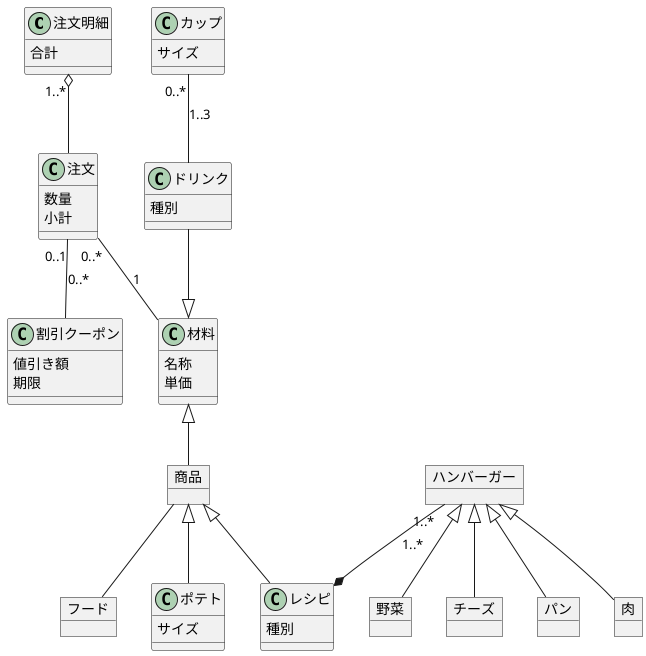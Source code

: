 @startuml

class 注文明細 {
  合計
}

class 注文 {
  数量
  小計
}

class 割引クーポン {
  値引き額
  期限
}

class 材料 {
  名称
  単価
}

class カップ { 
  サイズ
}

class ドリンク {
  種別
}

object 商品

object フード

object ハンバーガー

class レシピ {
  種別
}

class ポテト {
  サイズ
}

object パン
object 肉
object 野菜
object チーズ

注文明細 "1..*" o-- 注文 
注文 "0..1" -- 割引クーポン :  0..*
注文 "0..*" -- 材料 : 1
カップ "0..*" -- ドリンク: 1..3
ドリンク --|> 材料
材料 <|-- 商品
商品 -- フード
商品 <|-- ポテト
商品 <|-- レシピ
ハンバーガー "1..*" --* レシピ : 1..*
ハンバーガー <|-- パン
ハンバーガー <|-- 肉
ハンバーガー <|-- 野菜
ハンバーガー <|-- チーズ

@enduml
